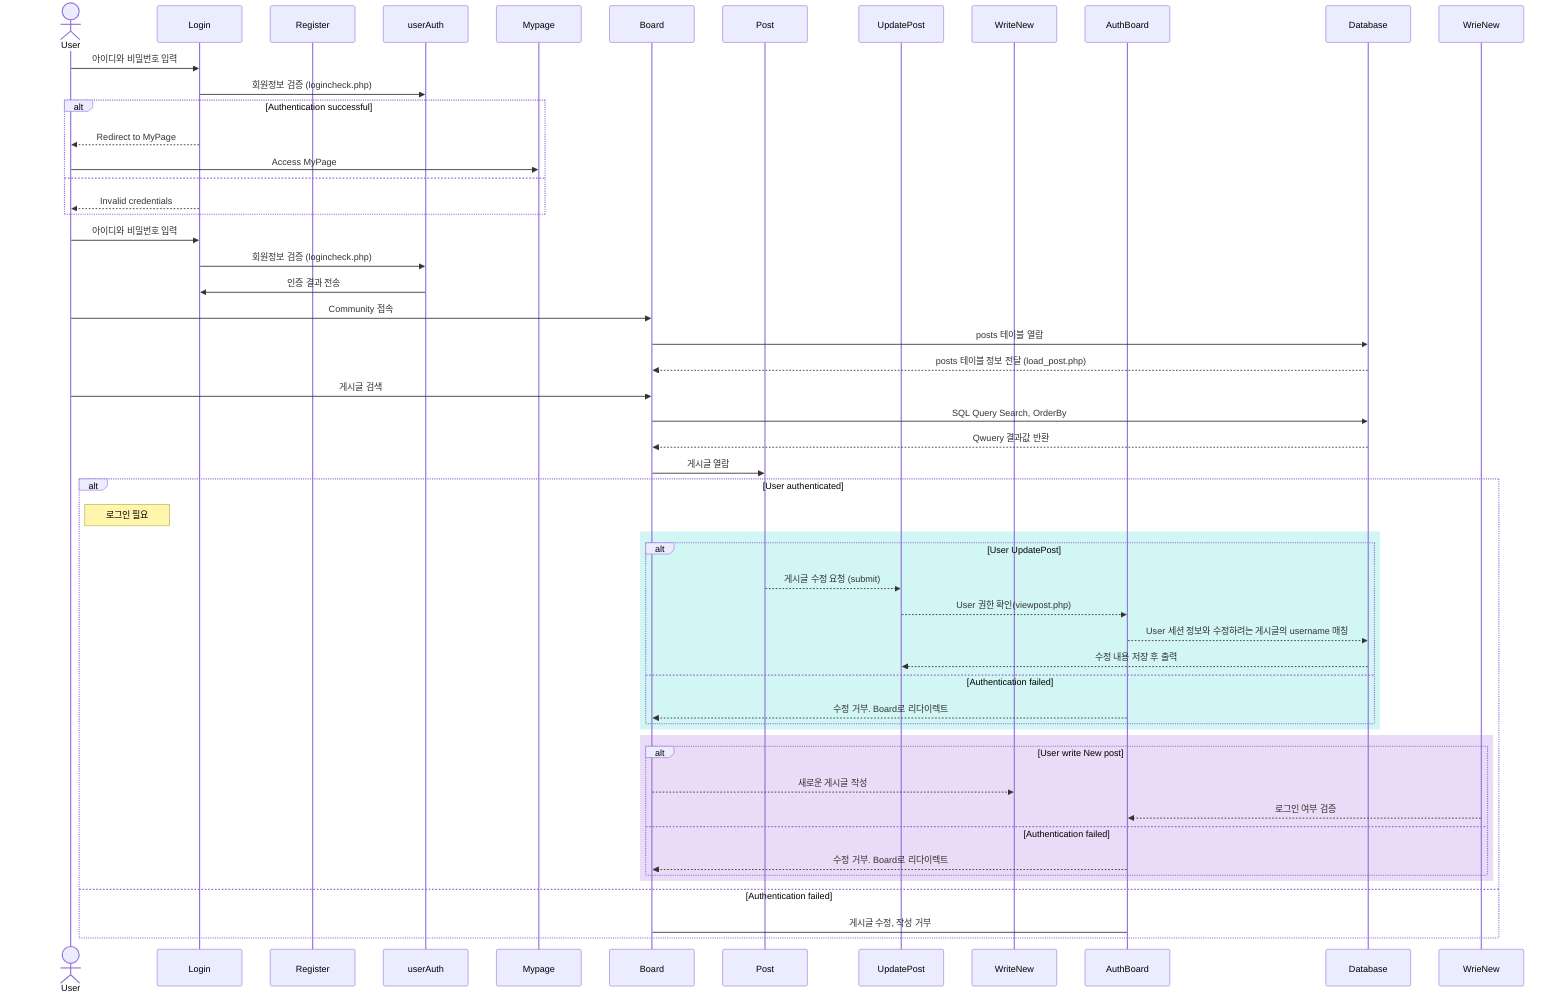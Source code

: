 sequenceDiagram
    actor User
    participant Login
    participant Register
    participant userAuth
    participant Mypage
    participant Board
    participant Post
    participant UpdatePost
    participant WriteNew
    participant AuthBoard
    participant Database
		
    User->>Login: 아이디와 비밀번호 입력
    Login->>userAuth: 회원정보 검증 (logincheck.php)
    alt Authentication successful
        Login-->>User: Redirect to MyPage
        User->>Mypage: Access MyPage
    else
        Login-->>User: Invalid credentials
    end
    participant Database

    User->>Login: 아이디와 비밀번호 입력
    Login->>userAuth: 회원정보 검증 (logincheck.php)
    userAuth->>Login: 인증 결과 전송

    User->>Board: Community 접속
    Board->>Database: posts 테이블 열람
    Database-->>Board: posts 테이블 정보 전달 (load_post.php)
    
    User->>Board: 게시글 검색
    Board->>Database: SQL Query Search, OrderBy
    Database-->>Board: Qwuery 결과값 반환
    Board->>Post: 게시글 열람
    alt User authenticated
        Note right of User : 로그인 필요
        
        rect rgb(209,246,244)
	        alt User UpdatePost
	        Post-->>UpdatePost: 게시글 수정 요청 (submit)
	        UpdatePost-->>AuthBoard: User 권한 확인(viewpost.php)
	        AuthBoard-->>Database: User 세션 정보와 수정하려는 게시글의 username 매칭
	        Database-->>UpdatePost: 수정 내용 저장 후 출력
	        else Authentication failed
	        AuthBoard-->>Board: 수정 거부. Board로 리다이렉트
	        end 
	      end
        
        rect rgb(234,219,246)
	        alt User write New post
	        Board-->>WriteNew: 새로운 게시글 작성
	        WrieNew-->>AuthBoard: 로그인 여부 검증
	        else Authentication failed
	        AuthBoard-->>Board: 수정 거부. Board로 리다이렉트
	        end
	      end     
    else Authentication failed
    AuthBoard->Board: 게시글 수정, 작성 거부
		end